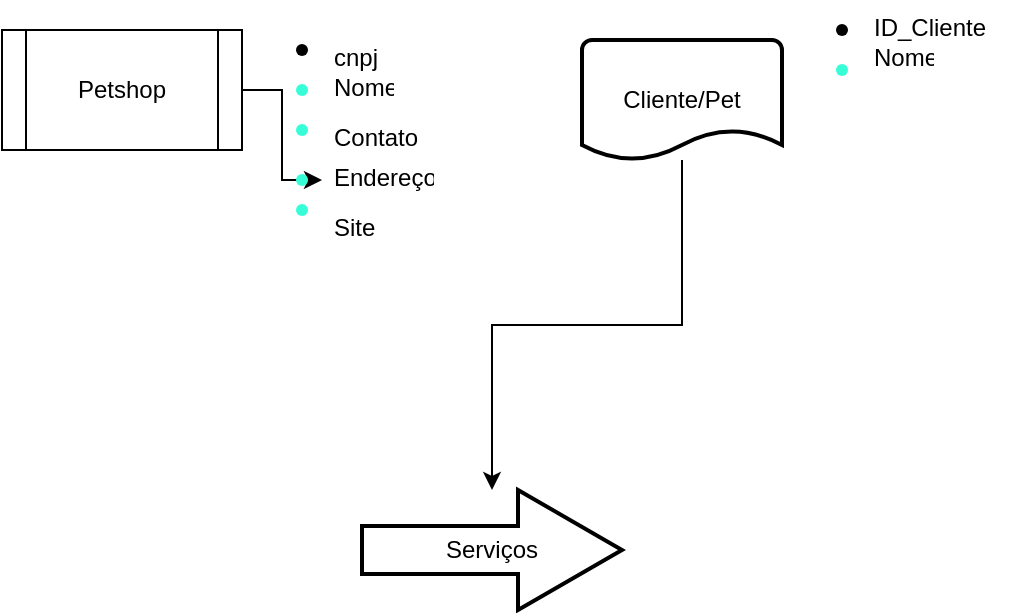 <mxfile version="24.4.6" type="github">
  <diagram name="Página-1" id="f44fl8tfUImBq70gahhe">
    <mxGraphModel dx="996" dy="567" grid="1" gridSize="10" guides="1" tooltips="1" connect="1" arrows="1" fold="1" page="1" pageScale="1" pageWidth="827" pageHeight="1169" math="0" shadow="0">
      <root>
        <mxCell id="0" />
        <mxCell id="1" parent="0" />
        <mxCell id="dU_Yta5kn3XrWtWdLRXg-17" value="" style="edgeStyle=orthogonalEdgeStyle;rounded=0;orthogonalLoop=1;jettySize=auto;html=1;" edge="1" parent="1" source="dU_Yta5kn3XrWtWdLRXg-1" target="dU_Yta5kn3XrWtWdLRXg-8">
          <mxGeometry relative="1" as="geometry" />
        </mxCell>
        <mxCell id="dU_Yta5kn3XrWtWdLRXg-1" value="Petshop" style="shape=process;whiteSpace=wrap;html=1;backgroundOutline=1;" vertex="1" parent="1">
          <mxGeometry x="180" y="90" width="120" height="60" as="geometry" />
        </mxCell>
        <mxCell id="dU_Yta5kn3XrWtWdLRXg-2" value="" style="shape=waypoint;sketch=0;fillStyle=solid;size=6;pointerEvents=1;points=[];fillColor=none;resizable=0;rotatable=0;perimeter=centerPerimeter;snapToPoint=1;" vertex="1" parent="1">
          <mxGeometry x="320" y="90" width="20" height="20" as="geometry" />
        </mxCell>
        <mxCell id="dU_Yta5kn3XrWtWdLRXg-3" value="" style="shape=waypoint;sketch=0;fillStyle=solid;size=6;pointerEvents=1;points=[];fillColor=none;resizable=0;rotatable=0;perimeter=centerPerimeter;snapToPoint=1;strokeColor=#36FFD7;" vertex="1" parent="1">
          <mxGeometry x="320" y="110" width="20" height="20" as="geometry" />
        </mxCell>
        <mxCell id="dU_Yta5kn3XrWtWdLRXg-5" value="cnpj" style="text;strokeColor=none;fillColor=none;spacingLeft=4;spacingRight=4;overflow=hidden;rotatable=0;points=[[0,0.5],[1,0.5]];portConstraint=eastwest;fontSize=12;whiteSpace=wrap;html=1;" vertex="1" parent="1">
          <mxGeometry x="340" y="90" width="40" height="30" as="geometry" />
        </mxCell>
        <mxCell id="dU_Yta5kn3XrWtWdLRXg-6" value="Nome&lt;div&gt;&lt;br&gt;&lt;/div&gt;" style="text;strokeColor=none;fillColor=none;spacingLeft=4;spacingRight=4;overflow=hidden;rotatable=0;points=[[0,0.5],[1,0.5]];portConstraint=eastwest;fontSize=12;whiteSpace=wrap;html=1;" vertex="1" parent="1">
          <mxGeometry x="340" y="105" width="40" height="30" as="geometry" />
        </mxCell>
        <mxCell id="dU_Yta5kn3XrWtWdLRXg-7" value="&lt;div&gt;Contato&lt;/div&gt;" style="text;strokeColor=none;fillColor=none;spacingLeft=4;spacingRight=4;overflow=hidden;rotatable=0;points=[[0,0.5],[1,0.5]];portConstraint=eastwest;fontSize=12;whiteSpace=wrap;html=1;" vertex="1" parent="1">
          <mxGeometry x="340" y="130" width="60" height="30" as="geometry" />
        </mxCell>
        <mxCell id="dU_Yta5kn3XrWtWdLRXg-8" value="&lt;div&gt;Endereço&lt;/div&gt;" style="text;strokeColor=none;fillColor=none;spacingLeft=4;spacingRight=4;overflow=hidden;rotatable=0;points=[[0,0.5],[1,0.5]];portConstraint=eastwest;fontSize=12;whiteSpace=wrap;html=1;" vertex="1" parent="1">
          <mxGeometry x="340" y="150" width="60" height="30" as="geometry" />
        </mxCell>
        <mxCell id="dU_Yta5kn3XrWtWdLRXg-9" value="" style="shape=waypoint;sketch=0;fillStyle=solid;size=6;pointerEvents=1;points=[];fillColor=none;resizable=0;rotatable=0;perimeter=centerPerimeter;snapToPoint=1;strokeColor=#36FFD7;" vertex="1" parent="1">
          <mxGeometry x="320" y="130" width="20" height="20" as="geometry" />
        </mxCell>
        <mxCell id="dU_Yta5kn3XrWtWdLRXg-10" value="" style="shape=waypoint;sketch=0;fillStyle=solid;size=6;pointerEvents=1;points=[];fillColor=none;resizable=0;rotatable=0;perimeter=centerPerimeter;snapToPoint=1;strokeColor=#36FFD7;" vertex="1" parent="1">
          <mxGeometry x="320" y="155" width="20" height="20" as="geometry" />
        </mxCell>
        <mxCell id="dU_Yta5kn3XrWtWdLRXg-11" value="" style="shape=waypoint;sketch=0;fillStyle=solid;size=6;pointerEvents=1;points=[];fillColor=none;resizable=0;rotatable=0;perimeter=centerPerimeter;snapToPoint=1;strokeColor=#36FFD7;" vertex="1" parent="1">
          <mxGeometry x="320" y="170" width="20" height="20" as="geometry" />
        </mxCell>
        <mxCell id="dU_Yta5kn3XrWtWdLRXg-12" value="&lt;div&gt;Site&lt;/div&gt;" style="text;strokeColor=none;fillColor=none;spacingLeft=4;spacingRight=4;overflow=hidden;rotatable=0;points=[[0,0.5],[1,0.5]];portConstraint=eastwest;fontSize=12;whiteSpace=wrap;html=1;" vertex="1" parent="1">
          <mxGeometry x="340" y="175" width="60" height="30" as="geometry" />
        </mxCell>
        <mxCell id="dU_Yta5kn3XrWtWdLRXg-16" value="" style="edgeStyle=orthogonalEdgeStyle;rounded=0;orthogonalLoop=1;jettySize=auto;html=1;" edge="1" parent="1" source="dU_Yta5kn3XrWtWdLRXg-14" target="dU_Yta5kn3XrWtWdLRXg-15">
          <mxGeometry relative="1" as="geometry" />
        </mxCell>
        <mxCell id="dU_Yta5kn3XrWtWdLRXg-14" value="Cliente/Pet" style="strokeWidth=2;html=1;shape=mxgraph.flowchart.document2;whiteSpace=wrap;size=0.25;" vertex="1" parent="1">
          <mxGeometry x="470" y="95" width="100" height="60" as="geometry" />
        </mxCell>
        <mxCell id="dU_Yta5kn3XrWtWdLRXg-15" value="Serviços" style="shape=singleArrow;whiteSpace=wrap;html=1;arrowWidth=0.4;arrowSize=0.4;strokeWidth=2;" vertex="1" parent="1">
          <mxGeometry x="360" y="320" width="130" height="60" as="geometry" />
        </mxCell>
        <mxCell id="dU_Yta5kn3XrWtWdLRXg-18" value="Nome&lt;div&gt;&lt;br&gt;&lt;/div&gt;" style="text;strokeColor=none;fillColor=none;spacingLeft=4;spacingRight=4;overflow=hidden;rotatable=0;points=[[0,0.5],[1,0.5]];portConstraint=eastwest;fontSize=12;whiteSpace=wrap;html=1;" vertex="1" parent="1">
          <mxGeometry x="610" y="90" width="40" height="30" as="geometry" />
        </mxCell>
        <mxCell id="dU_Yta5kn3XrWtWdLRXg-19" value="ID_Cliente" style="text;strokeColor=none;fillColor=none;spacingLeft=4;spacingRight=4;overflow=hidden;rotatable=0;points=[[0,0.5],[1,0.5]];portConstraint=eastwest;fontSize=12;whiteSpace=wrap;html=1;" vertex="1" parent="1">
          <mxGeometry x="610" y="75" width="80" height="30" as="geometry" />
        </mxCell>
        <mxCell id="dU_Yta5kn3XrWtWdLRXg-20" value="" style="shape=waypoint;sketch=0;fillStyle=solid;size=6;pointerEvents=1;points=[];fillColor=none;resizable=0;rotatable=0;perimeter=centerPerimeter;snapToPoint=1;" vertex="1" parent="1">
          <mxGeometry x="590" y="80" width="20" height="20" as="geometry" />
        </mxCell>
        <mxCell id="dU_Yta5kn3XrWtWdLRXg-21" value="" style="shape=waypoint;sketch=0;fillStyle=solid;size=6;pointerEvents=1;points=[];fillColor=none;resizable=0;rotatable=0;perimeter=centerPerimeter;snapToPoint=1;strokeColor=#36FFD7;" vertex="1" parent="1">
          <mxGeometry x="590" y="100" width="20" height="20" as="geometry" />
        </mxCell>
      </root>
    </mxGraphModel>
  </diagram>
</mxfile>
